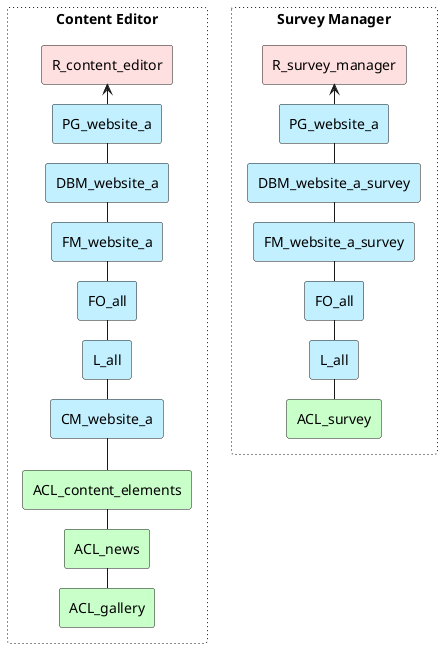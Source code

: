 @startuml
skinparam nodesep 10
skinparam ranksep 20

rectangle "Content Editor" #line.dotted {
  rectangle "R_content_editor" as R_content_editor #Implementation
  rectangle "PG_website_a" as PG_website_a #Application
  rectangle "DBM_website_a" as DBM_website_a #Application
  rectangle "FM_website_a" as FM_website_a #Application
  rectangle "FO_all" as FO_all #Application
  rectangle "L_all" as L_all #Application
  rectangle "CM_website_a" as CM_website_a #Application
  rectangle "ACL_content_elements" as ACL_content_elements #Technology
  rectangle "ACL_news" as ACL_news #Technology
  rectangle "ACL_gallery" as ACL_gallery #Technology

  R_content_editor <-- PG_website_a
  PG_website_a -- DBM_website_a
  DBM_website_a -- FM_website_a
  FM_website_a -- FO_all
  FO_all -- L_all
  L_all -- CM_website_a
  CM_website_a -- ACL_content_elements
  ACL_content_elements -- ACL_news
  ACL_news -- ACL_gallery
}

rectangle "Survey Manager" #line.dotted {
  rectangle "R_survey_manager" as R_survey_manager #Implementation
  rectangle "PG_website_a" as PG_website_a2 #Application
  rectangle "DBM_website_a_survey" as DBM_website_a_survey #Application
  rectangle "FM_website_a_survey" as FM_website_a_survey #Application
  rectangle "FO_all" as FO_all2 #Application
  rectangle "L_all" as L_all2 #Application
  rectangle "ACL_survey" as ACL_survey #Technology

  R_survey_manager <-- PG_website_a2
  PG_website_a2 -- DBM_website_a_survey
  DBM_website_a_survey -- FM_website_a_survey
  FM_website_a_survey -- FO_all2
  FO_all2 -- L_all2
  L_all2 -- ACL_survey
}
@enduml